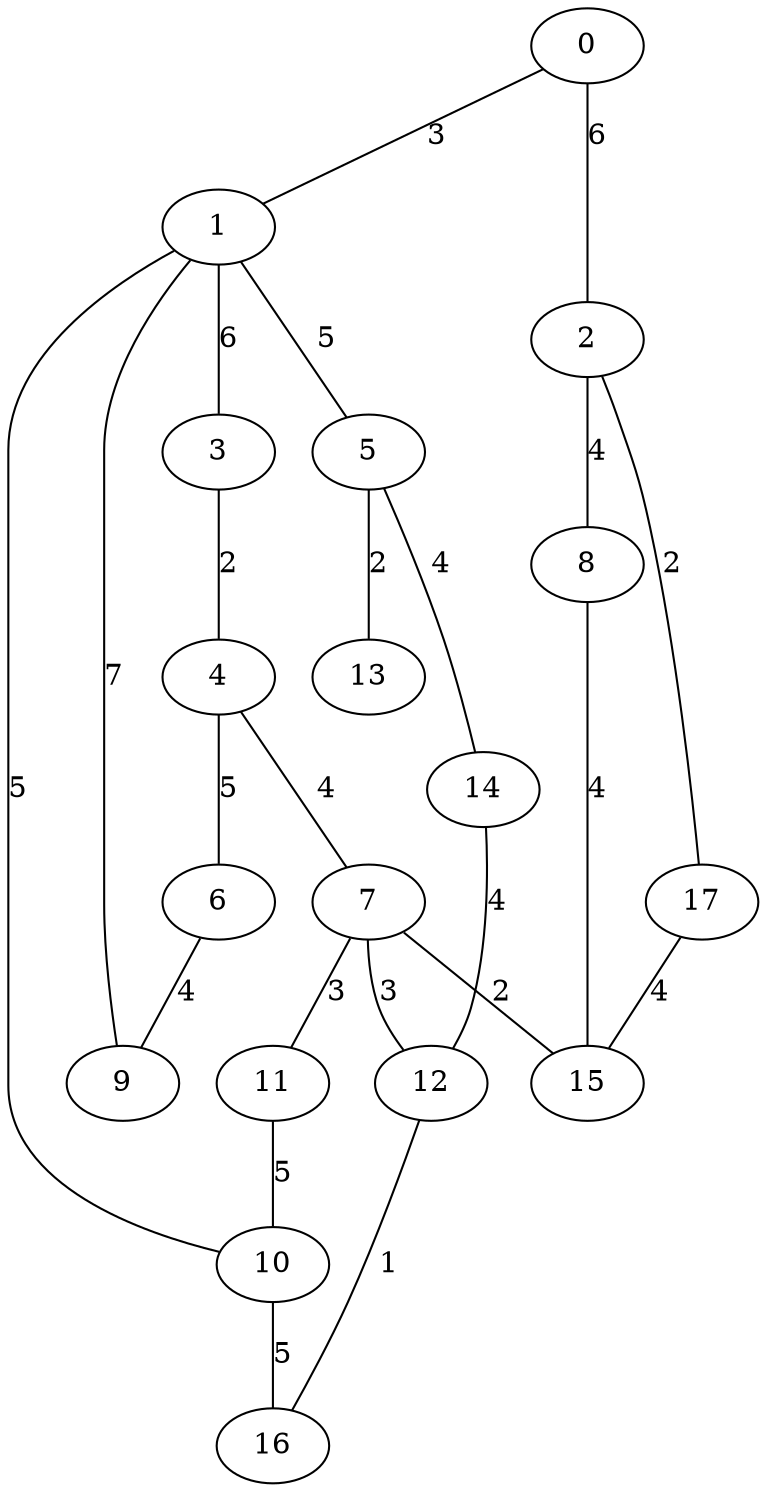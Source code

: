 graph g {
  0 [ habit = 6, size = 176, x = 5, y = 4 ]
  1 [ habit = 3, size = 346, x = 5, y = 6 ]
  2 [ habit = 9, size = 234, x = 7, y = 1 ]
  3 [ habit = 3, size = 416, x = 7, y = 9 ]
  4 [ habit = 8, size = 297, x = 8, y = 8 ]
  5 [ habit = 6, size = 181, x = 3, y = 6 ]
  6 [ habit = 3, size = 177, x = 10, y = 7 ]
  7 [ habit = 7, size = 56, x = 6, y = 7 ]
  8 [ habit = 6, size = 68, x = 5, y = 2 ]
  9 [ base = 2, habit = 1, size = 235, x = 8, y = 5 ]
  10 [ habit = 6, size = 186, x = 5, y = 9 ]
  11 [ habit = 2, size = 298, x = 6, y = 10 ]
  12 [ base = 1, habit = 8, size = 259, x = 4, y = 8 ]
  13 [ habit = 2, size = 410, x = 1, y = 5 ]
  14 [ habit = 8, size = 426, x = 2, y = 8 ]
  15 [ habit = 9, size = 96, x = 7, y = 4 ]
  16 [ habit = 6, size = 142, x = 3, y = 10 ]
  17 [ habit = 8, size = 210, x = 8, y = 2 ]

  0 -- 1 [ label = 3, weight = 3 ]
  0 -- 2 [ label = 6, weight = 6 ]
  1 -- 10 [ label = 5, weight = 5 ]
  1 -- 3 [ label = 6, weight = 6 ]
  1 -- 5 [ label = 5, weight = 5 ]
  2 -- 8 [ label = 4, weight = 4 ]
  2 -- 17 [ label = 2, weight = 2 ]
  3 -- 4 [ label = 2, weight = 2 ]
  4 -- 6 [ label = 5, weight = 5 ]
  4 -- 7 [ label = 4, weight = 4 ]
  5 -- 13 [ label = 2, weight = 2 ]
  5 -- 14 [ label = 4, weight = 4 ]
  6 -- 9 [ label = 4, weight = 4 ]
  7 -- 11 [ label = 3, weight = 3 ]
  7 -- 12 [ label = 3, weight = 3 ]
  7 -- 15 [ label = 2, weight = 2 ]
  8 -- 15 [ label = 4, weight = 4 ]
  9 -- 1 [ label = 7, weight = 7 ]
  10 -- 16 [ label = 5, weight = 5 ]
  11 -- 10 [ label = 5, weight = 5 ]
  12 -- 16 [ label = 1, weight = 1 ]
  14 -- 12 [ label = 4, weight = 4 ]
  17 -- 15 [ label = 4, weight = 4 ]
}
